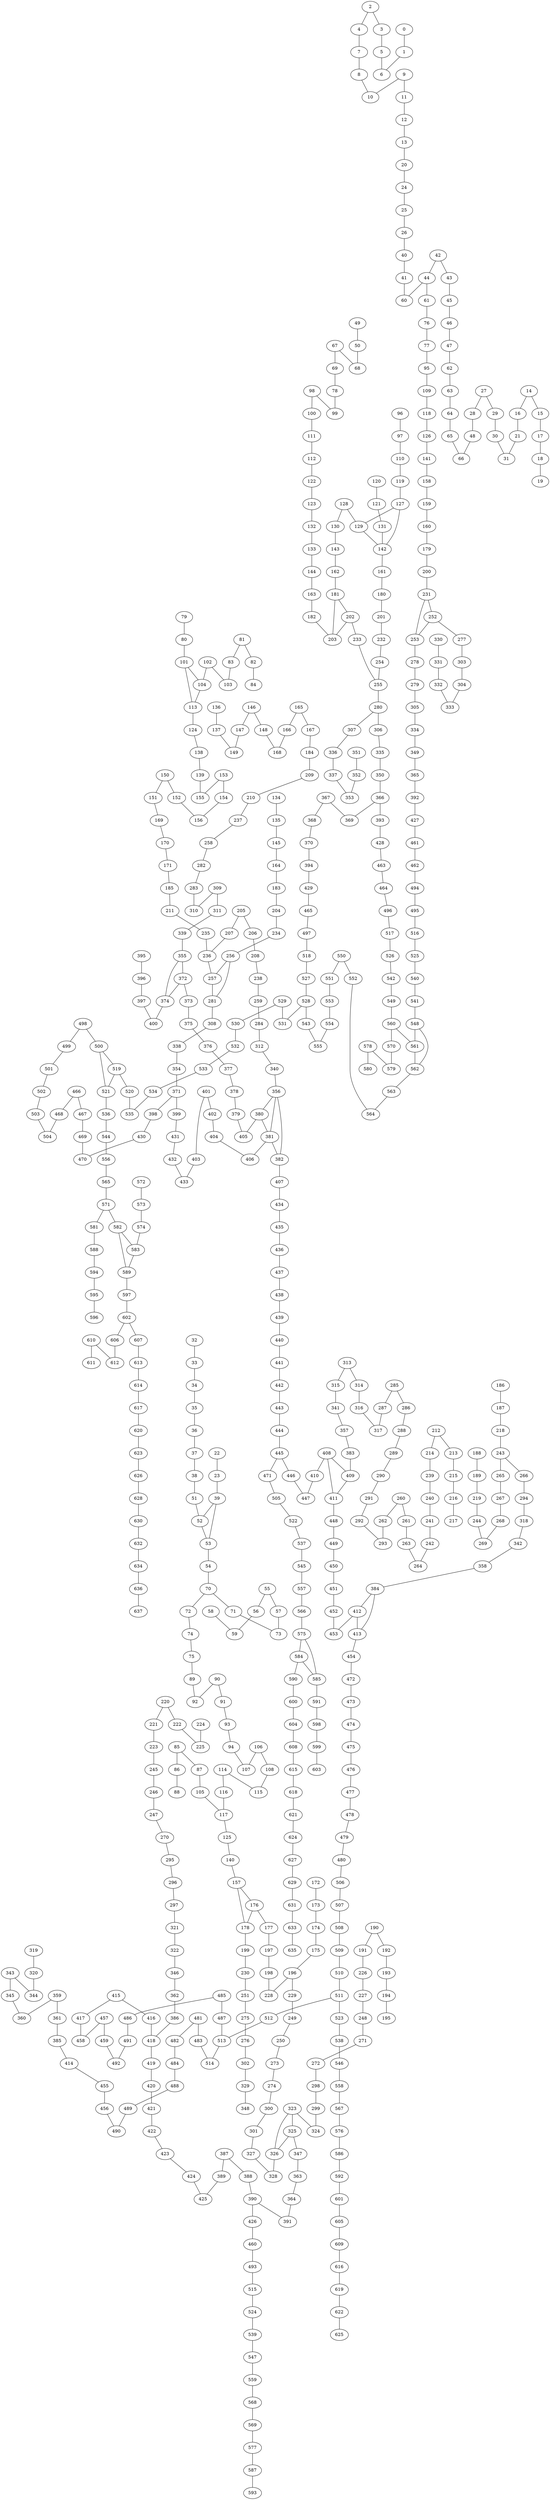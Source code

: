 graph G {
0;
1;
2;
3;
4;
5;
6;
7;
8;
9;
10;
11;
12;
13;
14;
15;
16;
17;
18;
19;
20;
21;
22;
23;
24;
25;
26;
27;
28;
29;
30;
31;
32;
33;
34;
35;
36;
37;
38;
39;
40;
41;
42;
43;
44;
45;
46;
47;
48;
49;
50;
51;
52;
53;
54;
55;
56;
57;
58;
59;
60;
61;
62;
63;
64;
65;
66;
67;
68;
69;
70;
71;
72;
73;
74;
75;
76;
77;
78;
79;
80;
81;
82;
83;
84;
85;
86;
87;
88;
89;
90;
91;
92;
93;
94;
95;
96;
97;
98;
99;
100;
101;
102;
103;
104;
105;
106;
107;
108;
109;
110;
111;
112;
113;
114;
115;
116;
117;
118;
119;
120;
121;
122;
123;
124;
125;
126;
127;
128;
129;
130;
131;
132;
133;
134;
135;
136;
137;
138;
139;
140;
141;
142;
143;
144;
145;
146;
147;
148;
149;
150;
151;
152;
153;
154;
155;
156;
157;
158;
159;
160;
161;
162;
163;
164;
165;
166;
167;
168;
169;
170;
171;
172;
173;
174;
175;
176;
177;
178;
179;
180;
181;
182;
183;
184;
185;
186;
187;
188;
189;
190;
191;
192;
193;
194;
195;
196;
197;
198;
199;
200;
201;
202;
203;
204;
205;
206;
207;
208;
209;
210;
211;
212;
213;
214;
215;
216;
217;
218;
219;
220;
221;
222;
223;
224;
225;
226;
227;
228;
229;
230;
231;
232;
233;
234;
235;
236;
237;
238;
239;
240;
241;
242;
243;
244;
245;
246;
247;
248;
249;
250;
251;
252;
253;
254;
255;
256;
257;
258;
259;
260;
261;
262;
263;
264;
265;
266;
267;
268;
269;
270;
271;
272;
273;
274;
275;
276;
277;
278;
279;
280;
281;
282;
283;
284;
285;
286;
287;
288;
289;
290;
291;
292;
293;
294;
295;
296;
297;
298;
299;
300;
301;
302;
303;
304;
305;
306;
307;
308;
309;
310;
311;
312;
313;
314;
315;
316;
317;
318;
319;
320;
321;
322;
323;
324;
325;
326;
327;
328;
329;
330;
331;
332;
333;
334;
335;
336;
337;
338;
339;
340;
341;
342;
343;
344;
345;
346;
347;
348;
349;
350;
351;
352;
353;
354;
355;
356;
357;
358;
359;
360;
361;
362;
363;
364;
365;
366;
367;
368;
369;
370;
371;
372;
373;
374;
375;
376;
377;
378;
379;
380;
381;
382;
383;
384;
385;
386;
387;
388;
389;
390;
391;
392;
393;
394;
395;
396;
397;
398;
399;
400;
401;
402;
403;
404;
405;
406;
407;
408;
409;
410;
411;
412;
413;
414;
415;
416;
417;
418;
419;
420;
421;
422;
423;
424;
425;
426;
427;
428;
429;
430;
431;
432;
433;
434;
435;
436;
437;
438;
439;
440;
441;
442;
443;
444;
445;
446;
447;
448;
449;
450;
451;
452;
453;
454;
455;
456;
457;
458;
459;
460;
461;
462;
463;
464;
465;
466;
467;
468;
469;
470;
471;
472;
473;
474;
475;
476;
477;
478;
479;
480;
481;
482;
483;
484;
485;
486;
487;
488;
489;
490;
491;
492;
493;
494;
495;
496;
497;
498;
499;
500;
501;
502;
503;
504;
505;
506;
507;
508;
509;
510;
511;
512;
513;
514;
515;
516;
517;
518;
519;
520;
521;
522;
523;
524;
525;
526;
527;
528;
529;
530;
531;
532;
533;
534;
535;
536;
537;
538;
539;
540;
541;
542;
543;
544;
545;
546;
547;
548;
549;
550;
551;
552;
553;
554;
555;
556;
557;
558;
559;
560;
561;
562;
563;
564;
565;
566;
567;
568;
569;
570;
571;
572;
573;
574;
575;
576;
577;
578;
579;
580;
581;
582;
583;
584;
585;
586;
587;
588;
589;
590;
591;
592;
593;
594;
595;
596;
597;
598;
599;
600;
601;
602;
603;
604;
605;
606;
607;
608;
609;
610;
611;
612;
613;
614;
615;
616;
617;
618;
619;
620;
621;
622;
623;
624;
625;
626;
627;
628;
629;
630;
631;
632;
633;
634;
635;
636;
637;
0--1 ;
1--6 ;
2--3 ;
2--4 ;
3--5 ;
4--7 ;
5--6 ;
7--8 ;
8--10 ;
9--10 ;
9--11 ;
11--12 ;
12--13 ;
13--20 ;
14--15 ;
14--16 ;
15--17 ;
16--21 ;
17--18 ;
18--19 ;
20--24 ;
21--31 ;
22--23 ;
23--39 ;
24--25 ;
25--26 ;
26--40 ;
27--28 ;
27--29 ;
28--48 ;
29--30 ;
30--31 ;
32--33 ;
33--34 ;
34--35 ;
35--36 ;
36--37 ;
37--38 ;
38--51 ;
39--52 ;
39--53 ;
40--41 ;
41--60 ;
42--43 ;
42--44 ;
43--45 ;
44--60 ;
44--61 ;
45--46 ;
46--47 ;
47--62 ;
48--66 ;
49--50 ;
50--68 ;
51--52 ;
52--53 ;
53--54 ;
54--70 ;
55--56 ;
55--57 ;
56--59 ;
57--73 ;
58--59 ;
61--76 ;
62--63 ;
63--64 ;
64--65 ;
65--66 ;
67--68 ;
67--69 ;
69--78 ;
70--71 ;
70--72 ;
71--73 ;
72--74 ;
74--75 ;
75--89 ;
76--77 ;
77--95 ;
78--99 ;
79--80 ;
80--101 ;
81--82 ;
81--83 ;
82--84 ;
83--103 ;
85--86 ;
85--87 ;
86--88 ;
87--105 ;
89--92 ;
90--91 ;
90--92 ;
91--93 ;
93--94 ;
94--107 ;
95--109 ;
96--97 ;
97--110 ;
98--99 ;
98--100 ;
100--111 ;
101--104 ;
101--113 ;
102--103 ;
102--104 ;
104--113 ;
105--117 ;
106--107 ;
106--108 ;
108--115 ;
109--118 ;
110--119 ;
111--112 ;
112--122 ;
113--124 ;
114--115 ;
114--116 ;
116--117 ;
117--125 ;
118--126 ;
119--127 ;
120--121 ;
121--131 ;
122--123 ;
123--132 ;
124--138 ;
125--140 ;
126--141 ;
127--129 ;
127--142 ;
128--129 ;
128--130 ;
129--142 ;
130--143 ;
131--142 ;
132--133 ;
133--144 ;
134--135 ;
135--145 ;
136--137 ;
137--149 ;
138--139 ;
139--155 ;
140--157 ;
141--158 ;
142--161 ;
143--162 ;
144--163 ;
145--164 ;
146--147 ;
146--148 ;
147--149 ;
148--168 ;
150--151 ;
150--152 ;
151--169 ;
152--156 ;
153--154 ;
153--155 ;
154--156 ;
157--176 ;
157--178 ;
158--159 ;
159--160 ;
160--179 ;
161--180 ;
162--181 ;
163--182 ;
164--183 ;
165--166 ;
165--167 ;
166--168 ;
167--184 ;
169--170 ;
170--171 ;
171--185 ;
172--173 ;
173--174 ;
174--175 ;
175--196 ;
176--177 ;
176--178 ;
177--197 ;
178--199 ;
179--200 ;
180--201 ;
181--202 ;
181--203 ;
182--203 ;
183--204 ;
184--209 ;
185--211 ;
186--187 ;
187--218 ;
188--189 ;
189--219 ;
190--191 ;
190--192 ;
191--226 ;
192--193 ;
193--194 ;
194--195 ;
196--228 ;
196--229 ;
197--198 ;
198--228 ;
199--230 ;
200--231 ;
201--232 ;
202--203 ;
202--233 ;
204--234 ;
205--206 ;
205--207 ;
206--208 ;
207--236 ;
208--238 ;
209--210 ;
210--237 ;
211--235 ;
212--213 ;
212--214 ;
213--215 ;
214--239 ;
215--216 ;
216--217 ;
218--243 ;
219--244 ;
220--221 ;
220--222 ;
221--223 ;
222--225 ;
223--245 ;
224--225 ;
226--227 ;
227--248 ;
229--249 ;
230--251 ;
231--252 ;
231--253 ;
232--254 ;
233--255 ;
234--256 ;
235--236 ;
236--257 ;
237--258 ;
238--259 ;
239--240 ;
240--241 ;
241--242 ;
242--264 ;
243--265 ;
243--266 ;
244--269 ;
245--246 ;
246--247 ;
247--270 ;
248--271 ;
249--250 ;
250--273 ;
251--275 ;
252--253 ;
252--277 ;
253--278 ;
254--255 ;
255--280 ;
256--257 ;
256--281 ;
257--281 ;
258--282 ;
259--284 ;
260--261 ;
260--262 ;
261--263 ;
262--293 ;
263--264 ;
265--267 ;
266--294 ;
267--268 ;
268--269 ;
270--295 ;
271--272 ;
272--298 ;
273--274 ;
274--300 ;
275--276 ;
276--302 ;
277--303 ;
278--279 ;
279--305 ;
280--306 ;
280--307 ;
281--308 ;
282--283 ;
283--310 ;
284--312 ;
285--286 ;
285--287 ;
286--288 ;
287--317 ;
288--289 ;
289--290 ;
290--291 ;
291--292 ;
292--293 ;
294--318 ;
295--296 ;
296--297 ;
297--321 ;
298--299 ;
299--324 ;
300--301 ;
301--327 ;
302--329 ;
303--304 ;
304--333 ;
305--334 ;
306--335 ;
307--336 ;
308--338 ;
309--310 ;
309--311 ;
311--339 ;
312--340 ;
313--314 ;
313--315 ;
314--316 ;
315--341 ;
316--317 ;
318--342 ;
319--320 ;
320--344 ;
321--322 ;
322--346 ;
323--324 ;
323--325 ;
323--326 ;
325--326 ;
325--347 ;
326--328 ;
327--328 ;
329--348 ;
330--331 ;
331--332 ;
332--333 ;
334--349 ;
335--350 ;
336--337 ;
337--353 ;
338--354 ;
339--355 ;
340--356 ;
341--357 ;
342--358 ;
343--344 ;
343--345 ;
345--360 ;
346--362 ;
347--363 ;
349--365 ;
350--366 ;
351--352 ;
352--353 ;
354--371 ;
355--372 ;
355--374 ;
356--380 ;
356--381 ;
356--382 ;
357--383 ;
358--384 ;
359--360 ;
359--361 ;
361--385 ;
362--386 ;
363--364 ;
364--391 ;
365--392 ;
366--369 ;
366--393 ;
367--368 ;
367--369 ;
368--370 ;
370--394 ;
371--398 ;
371--399 ;
372--373 ;
372--374 ;
373--375 ;
374--400 ;
375--376 ;
376--377 ;
377--378 ;
378--379 ;
379--405 ;
380--405 ;
380--381 ;
381--382 ;
381--406 ;
382--407 ;
383--409 ;
384--412 ;
384--413 ;
385--414 ;
386--418 ;
387--388 ;
387--389 ;
388--390 ;
389--425 ;
390--391 ;
390--426 ;
392--427 ;
393--428 ;
394--429 ;
395--396 ;
396--397 ;
397--400 ;
398--430 ;
399--431 ;
401--402 ;
401--403 ;
402--404 ;
403--433 ;
404--406 ;
407--434 ;
408--409 ;
408--410 ;
408--411 ;
409--411 ;
410--447 ;
411--448 ;
412--453 ;
412--413 ;
413--454 ;
414--455 ;
415--416 ;
415--417 ;
416--418 ;
417--458 ;
418--419 ;
419--420 ;
420--421 ;
421--422 ;
422--423 ;
423--424 ;
424--425 ;
426--460 ;
427--461 ;
428--463 ;
429--465 ;
430--470 ;
431--432 ;
432--433 ;
434--435 ;
435--436 ;
436--437 ;
437--438 ;
438--439 ;
439--440 ;
440--441 ;
441--442 ;
442--443 ;
443--444 ;
444--445 ;
445--446 ;
445--471 ;
446--447 ;
448--449 ;
449--450 ;
450--451 ;
451--452 ;
452--453 ;
454--472 ;
455--456 ;
456--490 ;
457--458 ;
457--459 ;
459--492 ;
460--493 ;
461--462 ;
462--494 ;
463--464 ;
464--496 ;
465--497 ;
466--467 ;
466--468 ;
467--469 ;
468--504 ;
469--470 ;
471--505 ;
472--473 ;
473--474 ;
474--475 ;
475--476 ;
476--477 ;
477--478 ;
478--479 ;
479--480 ;
480--506 ;
481--482 ;
481--483 ;
482--484 ;
483--514 ;
484--488 ;
485--486 ;
485--487 ;
486--491 ;
487--513 ;
488--489 ;
489--490 ;
491--492 ;
493--515 ;
494--495 ;
495--516 ;
496--517 ;
497--518 ;
498--499 ;
498--500 ;
499--501 ;
500--519 ;
500--521 ;
501--502 ;
502--503 ;
503--504 ;
505--522 ;
506--507 ;
507--508 ;
508--509 ;
509--510 ;
510--511 ;
511--512 ;
511--523 ;
512--513 ;
513--514 ;
515--524 ;
516--525 ;
517--526 ;
518--527 ;
519--520 ;
519--521 ;
520--535 ;
521--536 ;
522--537 ;
523--538 ;
524--539 ;
525--540 ;
526--542 ;
527--528 ;
528--531 ;
528--543 ;
529--530 ;
529--531 ;
530--532 ;
532--533 ;
533--534 ;
534--535 ;
536--544 ;
537--545 ;
538--546 ;
539--547 ;
540--541 ;
541--548 ;
542--549 ;
543--555 ;
544--556 ;
545--557 ;
546--558 ;
547--559 ;
548--561 ;
548--562 ;
549--560 ;
550--551 ;
550--552 ;
551--553 ;
552--564 ;
553--554 ;
554--555 ;
556--565 ;
557--566 ;
558--567 ;
559--568 ;
560--561 ;
560--570 ;
561--562 ;
562--563 ;
563--564 ;
565--571 ;
566--575 ;
567--576 ;
568--569 ;
569--577 ;
570--579 ;
571--581 ;
571--582 ;
572--573 ;
573--574 ;
574--583 ;
575--584 ;
575--585 ;
576--586 ;
577--587 ;
578--579 ;
578--580 ;
581--588 ;
582--583 ;
582--589 ;
583--589 ;
584--585 ;
584--590 ;
585--591 ;
586--592 ;
587--593 ;
588--594 ;
589--597 ;
590--600 ;
591--598 ;
592--601 ;
594--595 ;
595--596 ;
597--602 ;
598--599 ;
599--603 ;
600--604 ;
601--605 ;
602--606 ;
602--607 ;
604--608 ;
605--609 ;
606--612 ;
607--613 ;
608--615 ;
609--616 ;
610--611 ;
610--612 ;
613--614 ;
614--617 ;
615--618 ;
616--619 ;
617--620 ;
618--621 ;
619--622 ;
620--623 ;
621--624 ;
622--625 ;
623--626 ;
624--627 ;
626--628 ;
627--629 ;
628--630 ;
629--631 ;
630--632 ;
631--633 ;
632--634 ;
633--635 ;
634--636 ;
636--637 ;
}
